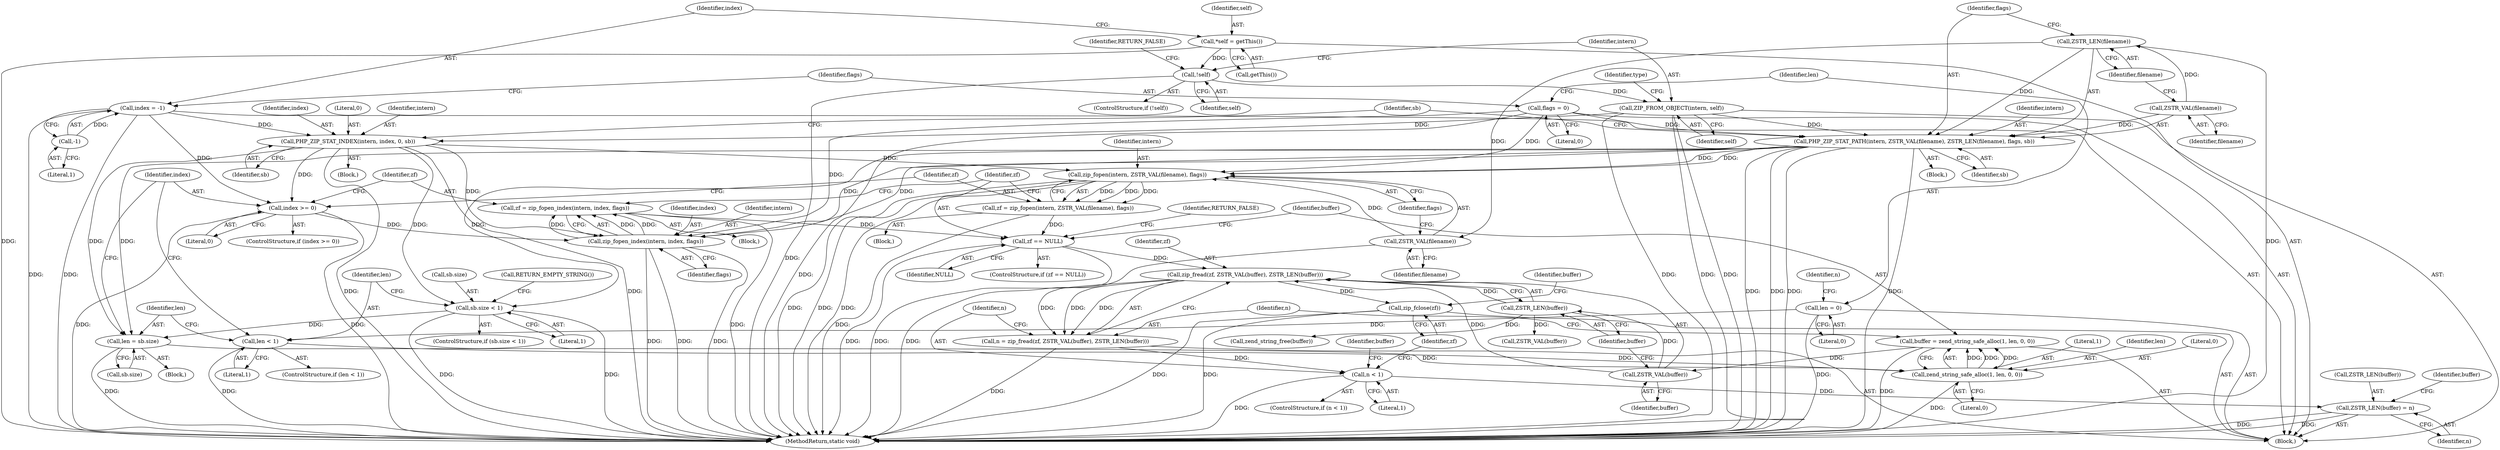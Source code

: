 digraph "0_php-src_3b8d4de300854b3517c7acb239b84f7726c1353c?w=1_0@API" {
"1000241" [label="(Call,zip_fread(zf, ZSTR_VAL(buffer), ZSTR_LEN(buffer)))"];
"1000227" [label="(Call,zf == NULL)"];
"1000211" [label="(Call,zf = zip_fopen_index(intern, index, flags))"];
"1000213" [label="(Call,zip_fopen_index(intern, index, flags))"];
"1000159" [label="(Call,PHP_ZIP_STAT_PATH(intern, ZSTR_VAL(filename), ZSTR_LEN(filename), flags, sb))"];
"1000137" [label="(Call,ZIP_FROM_OBJECT(intern, self))"];
"1000133" [label="(Call,!self)"];
"1000108" [label="(Call,*self = getThis())"];
"1000161" [label="(Call,ZSTR_VAL(filename))"];
"1000163" [label="(Call,ZSTR_LEN(filename))"];
"1000119" [label="(Call,flags = 0)"];
"1000183" [label="(Call,PHP_ZIP_STAT_INDEX(intern, index, 0, sb))"];
"1000114" [label="(Call,index = -1)"];
"1000116" [label="(Call,-1)"];
"1000207" [label="(Call,index >= 0)"];
"1000219" [label="(Call,zf = zip_fopen(intern, ZSTR_VAL(filename), flags))"];
"1000221" [label="(Call,zip_fopen(intern, ZSTR_VAL(filename), flags))"];
"1000223" [label="(Call,ZSTR_VAL(filename))"];
"1000243" [label="(Call,ZSTR_VAL(buffer))"];
"1000232" [label="(Call,buffer = zend_string_safe_alloc(1, len, 0, 0))"];
"1000234" [label="(Call,zend_string_safe_alloc(1, len, 0, 0))"];
"1000201" [label="(Call,len = sb.size)"];
"1000189" [label="(Call,sb.size < 1)"];
"1000197" [label="(Call,len < 1)"];
"1000123" [label="(Call,len = 0)"];
"1000245" [label="(Call,ZSTR_LEN(buffer))"];
"1000239" [label="(Call,n = zip_fread(zf, ZSTR_VAL(buffer), ZSTR_LEN(buffer)))"];
"1000248" [label="(Call,n < 1)"];
"1000263" [label="(Call,ZSTR_LEN(buffer) = n)"];
"1000255" [label="(Call,zip_fclose(zf))"];
"1000242" [label="(Identifier,zf)"];
"1000243" [label="(Call,ZSTR_VAL(buffer))"];
"1000220" [label="(Identifier,zf)"];
"1000186" [label="(Literal,0)"];
"1000232" [label="(Call,buffer = zend_string_safe_alloc(1, len, 0, 0))"];
"1000212" [label="(Identifier,zf)"];
"1000137" [label="(Call,ZIP_FROM_OBJECT(intern, self))"];
"1000117" [label="(Literal,1)"];
"1000213" [label="(Call,zip_fopen_index(intern, index, flags))"];
"1000210" [label="(Block,)"];
"1000219" [label="(Call,zf = zip_fopen(intern, ZSTR_VAL(filename), flags))"];
"1000211" [label="(Call,zf = zip_fopen_index(intern, index, flags))"];
"1000124" [label="(Identifier,len)"];
"1000240" [label="(Identifier,n)"];
"1000162" [label="(Identifier,filename)"];
"1000228" [label="(Identifier,zf)"];
"1000233" [label="(Identifier,buffer)"];
"1000241" [label="(Call,zip_fread(zf, ZSTR_VAL(buffer), ZSTR_LEN(buffer)))"];
"1000116" [label="(Call,-1)"];
"1000195" [label="(Call,RETURN_EMPTY_STRING())"];
"1000115" [label="(Identifier,index)"];
"1000132" [label="(ControlStructure,if (!self))"];
"1000114" [label="(Call,index = -1)"];
"1000209" [label="(Literal,0)"];
"1000234" [label="(Call,zend_string_safe_alloc(1, len, 0, 0))"];
"1000236" [label="(Identifier,len)"];
"1000123" [label="(Call,len = 0)"];
"1000227" [label="(Call,zf == NULL)"];
"1000144" [label="(Block,)"];
"1000247" [label="(ControlStructure,if (n < 1))"];
"1000252" [label="(Call,zend_string_free(buffer))"];
"1000256" [label="(Identifier,zf)"];
"1000215" [label="(Identifier,index)"];
"1000206" [label="(ControlStructure,if (index >= 0))"];
"1000248" [label="(Call,n < 1)"];
"1000109" [label="(Identifier,self)"];
"1000189" [label="(Call,sb.size < 1)"];
"1000120" [label="(Identifier,flags)"];
"1000161" [label="(Call,ZSTR_VAL(filename))"];
"1000142" [label="(Identifier,type)"];
"1000164" [label="(Identifier,filename)"];
"1000119" [label="(Call,flags = 0)"];
"1000136" [label="(Identifier,RETURN_FALSE)"];
"1000216" [label="(Identifier,flags)"];
"1000160" [label="(Identifier,intern)"];
"1000200" [label="(Block,)"];
"1000264" [label="(Call,ZSTR_LEN(buffer))"];
"1000245" [label="(Call,ZSTR_LEN(buffer))"];
"1000168" [label="(Block,)"];
"1000244" [label="(Identifier,buffer)"];
"1000226" [label="(ControlStructure,if (zf == NULL))"];
"1000263" [label="(Call,ZSTR_LEN(buffer) = n)"];
"1000260" [label="(Identifier,buffer)"];
"1000231" [label="(Identifier,RETURN_FALSE)"];
"1000250" [label="(Literal,1)"];
"1000224" [label="(Identifier,filename)"];
"1000130" [label="(Identifier,n)"];
"1000222" [label="(Identifier,intern)"];
"1000249" [label="(Identifier,n)"];
"1000110" [label="(Call,getThis())"];
"1000190" [label="(Call,sb.size)"];
"1000108" [label="(Call,*self = getThis())"];
"1000183" [label="(Call,PHP_ZIP_STAT_INDEX(intern, index, 0, sb))"];
"1000133" [label="(Call,!self)"];
"1000269" [label="(MethodReturn,static void)"];
"1000253" [label="(Identifier,buffer)"];
"1000268" [label="(Identifier,buffer)"];
"1000134" [label="(Identifier,self)"];
"1000105" [label="(Block,)"];
"1000259" [label="(Call,ZSTR_VAL(buffer))"];
"1000208" [label="(Identifier,index)"];
"1000121" [label="(Literal,0)"];
"1000139" [label="(Identifier,self)"];
"1000166" [label="(Identifier,sb)"];
"1000197" [label="(Call,len < 1)"];
"1000188" [label="(ControlStructure,if (sb.size < 1))"];
"1000198" [label="(Identifier,len)"];
"1000196" [label="(ControlStructure,if (len < 1))"];
"1000221" [label="(Call,zip_fopen(intern, ZSTR_VAL(filename), flags))"];
"1000246" [label="(Identifier,buffer)"];
"1000191" [label="(Identifier,sb)"];
"1000223" [label="(Call,ZSTR_VAL(filename))"];
"1000225" [label="(Identifier,flags)"];
"1000165" [label="(Identifier,flags)"];
"1000184" [label="(Identifier,intern)"];
"1000138" [label="(Identifier,intern)"];
"1000214" [label="(Identifier,intern)"];
"1000203" [label="(Call,sb.size)"];
"1000237" [label="(Literal,0)"];
"1000229" [label="(Identifier,NULL)"];
"1000266" [label="(Identifier,n)"];
"1000207" [label="(Call,index >= 0)"];
"1000159" [label="(Call,PHP_ZIP_STAT_PATH(intern, ZSTR_VAL(filename), ZSTR_LEN(filename), flags, sb))"];
"1000187" [label="(Identifier,sb)"];
"1000125" [label="(Literal,0)"];
"1000255" [label="(Call,zip_fclose(zf))"];
"1000163" [label="(Call,ZSTR_LEN(filename))"];
"1000235" [label="(Literal,1)"];
"1000202" [label="(Identifier,len)"];
"1000238" [label="(Literal,0)"];
"1000201" [label="(Call,len = sb.size)"];
"1000218" [label="(Block,)"];
"1000185" [label="(Identifier,index)"];
"1000199" [label="(Literal,1)"];
"1000193" [label="(Literal,1)"];
"1000239" [label="(Call,n = zip_fread(zf, ZSTR_VAL(buffer), ZSTR_LEN(buffer)))"];
"1000241" -> "1000239"  [label="AST: "];
"1000241" -> "1000245"  [label="CFG: "];
"1000242" -> "1000241"  [label="AST: "];
"1000243" -> "1000241"  [label="AST: "];
"1000245" -> "1000241"  [label="AST: "];
"1000239" -> "1000241"  [label="CFG: "];
"1000241" -> "1000239"  [label="DDG: "];
"1000241" -> "1000239"  [label="DDG: "];
"1000241" -> "1000239"  [label="DDG: "];
"1000227" -> "1000241"  [label="DDG: "];
"1000243" -> "1000241"  [label="DDG: "];
"1000245" -> "1000241"  [label="DDG: "];
"1000241" -> "1000255"  [label="DDG: "];
"1000227" -> "1000226"  [label="AST: "];
"1000227" -> "1000229"  [label="CFG: "];
"1000228" -> "1000227"  [label="AST: "];
"1000229" -> "1000227"  [label="AST: "];
"1000231" -> "1000227"  [label="CFG: "];
"1000233" -> "1000227"  [label="CFG: "];
"1000227" -> "1000269"  [label="DDG: "];
"1000227" -> "1000269"  [label="DDG: "];
"1000211" -> "1000227"  [label="DDG: "];
"1000219" -> "1000227"  [label="DDG: "];
"1000211" -> "1000210"  [label="AST: "];
"1000211" -> "1000213"  [label="CFG: "];
"1000212" -> "1000211"  [label="AST: "];
"1000213" -> "1000211"  [label="AST: "];
"1000228" -> "1000211"  [label="CFG: "];
"1000211" -> "1000269"  [label="DDG: "];
"1000213" -> "1000211"  [label="DDG: "];
"1000213" -> "1000211"  [label="DDG: "];
"1000213" -> "1000211"  [label="DDG: "];
"1000213" -> "1000216"  [label="CFG: "];
"1000214" -> "1000213"  [label="AST: "];
"1000215" -> "1000213"  [label="AST: "];
"1000216" -> "1000213"  [label="AST: "];
"1000213" -> "1000269"  [label="DDG: "];
"1000213" -> "1000269"  [label="DDG: "];
"1000213" -> "1000269"  [label="DDG: "];
"1000159" -> "1000213"  [label="DDG: "];
"1000159" -> "1000213"  [label="DDG: "];
"1000183" -> "1000213"  [label="DDG: "];
"1000207" -> "1000213"  [label="DDG: "];
"1000119" -> "1000213"  [label="DDG: "];
"1000159" -> "1000144"  [label="AST: "];
"1000159" -> "1000166"  [label="CFG: "];
"1000160" -> "1000159"  [label="AST: "];
"1000161" -> "1000159"  [label="AST: "];
"1000163" -> "1000159"  [label="AST: "];
"1000165" -> "1000159"  [label="AST: "];
"1000166" -> "1000159"  [label="AST: "];
"1000191" -> "1000159"  [label="CFG: "];
"1000159" -> "1000269"  [label="DDG: "];
"1000159" -> "1000269"  [label="DDG: "];
"1000159" -> "1000269"  [label="DDG: "];
"1000159" -> "1000269"  [label="DDG: "];
"1000137" -> "1000159"  [label="DDG: "];
"1000161" -> "1000159"  [label="DDG: "];
"1000163" -> "1000159"  [label="DDG: "];
"1000119" -> "1000159"  [label="DDG: "];
"1000159" -> "1000189"  [label="DDG: "];
"1000159" -> "1000201"  [label="DDG: "];
"1000159" -> "1000221"  [label="DDG: "];
"1000159" -> "1000221"  [label="DDG: "];
"1000137" -> "1000105"  [label="AST: "];
"1000137" -> "1000139"  [label="CFG: "];
"1000138" -> "1000137"  [label="AST: "];
"1000139" -> "1000137"  [label="AST: "];
"1000142" -> "1000137"  [label="CFG: "];
"1000137" -> "1000269"  [label="DDG: "];
"1000137" -> "1000269"  [label="DDG: "];
"1000137" -> "1000269"  [label="DDG: "];
"1000133" -> "1000137"  [label="DDG: "];
"1000137" -> "1000183"  [label="DDG: "];
"1000133" -> "1000132"  [label="AST: "];
"1000133" -> "1000134"  [label="CFG: "];
"1000134" -> "1000133"  [label="AST: "];
"1000136" -> "1000133"  [label="CFG: "];
"1000138" -> "1000133"  [label="CFG: "];
"1000133" -> "1000269"  [label="DDG: "];
"1000108" -> "1000133"  [label="DDG: "];
"1000108" -> "1000105"  [label="AST: "];
"1000108" -> "1000110"  [label="CFG: "];
"1000109" -> "1000108"  [label="AST: "];
"1000110" -> "1000108"  [label="AST: "];
"1000115" -> "1000108"  [label="CFG: "];
"1000108" -> "1000269"  [label="DDG: "];
"1000161" -> "1000162"  [label="CFG: "];
"1000162" -> "1000161"  [label="AST: "];
"1000164" -> "1000161"  [label="CFG: "];
"1000161" -> "1000163"  [label="DDG: "];
"1000163" -> "1000164"  [label="CFG: "];
"1000164" -> "1000163"  [label="AST: "];
"1000165" -> "1000163"  [label="CFG: "];
"1000163" -> "1000269"  [label="DDG: "];
"1000163" -> "1000223"  [label="DDG: "];
"1000119" -> "1000105"  [label="AST: "];
"1000119" -> "1000121"  [label="CFG: "];
"1000120" -> "1000119"  [label="AST: "];
"1000121" -> "1000119"  [label="AST: "];
"1000124" -> "1000119"  [label="CFG: "];
"1000119" -> "1000269"  [label="DDG: "];
"1000119" -> "1000221"  [label="DDG: "];
"1000183" -> "1000168"  [label="AST: "];
"1000183" -> "1000187"  [label="CFG: "];
"1000184" -> "1000183"  [label="AST: "];
"1000185" -> "1000183"  [label="AST: "];
"1000186" -> "1000183"  [label="AST: "];
"1000187" -> "1000183"  [label="AST: "];
"1000191" -> "1000183"  [label="CFG: "];
"1000183" -> "1000269"  [label="DDG: "];
"1000183" -> "1000269"  [label="DDG: "];
"1000114" -> "1000183"  [label="DDG: "];
"1000183" -> "1000189"  [label="DDG: "];
"1000183" -> "1000201"  [label="DDG: "];
"1000183" -> "1000207"  [label="DDG: "];
"1000183" -> "1000221"  [label="DDG: "];
"1000114" -> "1000105"  [label="AST: "];
"1000114" -> "1000116"  [label="CFG: "];
"1000115" -> "1000114"  [label="AST: "];
"1000116" -> "1000114"  [label="AST: "];
"1000120" -> "1000114"  [label="CFG: "];
"1000114" -> "1000269"  [label="DDG: "];
"1000114" -> "1000269"  [label="DDG: "];
"1000116" -> "1000114"  [label="DDG: "];
"1000114" -> "1000207"  [label="DDG: "];
"1000116" -> "1000117"  [label="CFG: "];
"1000117" -> "1000116"  [label="AST: "];
"1000207" -> "1000206"  [label="AST: "];
"1000207" -> "1000209"  [label="CFG: "];
"1000208" -> "1000207"  [label="AST: "];
"1000209" -> "1000207"  [label="AST: "];
"1000212" -> "1000207"  [label="CFG: "];
"1000220" -> "1000207"  [label="CFG: "];
"1000207" -> "1000269"  [label="DDG: "];
"1000207" -> "1000269"  [label="DDG: "];
"1000219" -> "1000218"  [label="AST: "];
"1000219" -> "1000221"  [label="CFG: "];
"1000220" -> "1000219"  [label="AST: "];
"1000221" -> "1000219"  [label="AST: "];
"1000228" -> "1000219"  [label="CFG: "];
"1000219" -> "1000269"  [label="DDG: "];
"1000221" -> "1000219"  [label="DDG: "];
"1000221" -> "1000219"  [label="DDG: "];
"1000221" -> "1000219"  [label="DDG: "];
"1000221" -> "1000225"  [label="CFG: "];
"1000222" -> "1000221"  [label="AST: "];
"1000223" -> "1000221"  [label="AST: "];
"1000225" -> "1000221"  [label="AST: "];
"1000221" -> "1000269"  [label="DDG: "];
"1000221" -> "1000269"  [label="DDG: "];
"1000221" -> "1000269"  [label="DDG: "];
"1000223" -> "1000221"  [label="DDG: "];
"1000223" -> "1000224"  [label="CFG: "];
"1000224" -> "1000223"  [label="AST: "];
"1000225" -> "1000223"  [label="CFG: "];
"1000223" -> "1000269"  [label="DDG: "];
"1000243" -> "1000244"  [label="CFG: "];
"1000244" -> "1000243"  [label="AST: "];
"1000246" -> "1000243"  [label="CFG: "];
"1000232" -> "1000243"  [label="DDG: "];
"1000243" -> "1000245"  [label="DDG: "];
"1000232" -> "1000105"  [label="AST: "];
"1000232" -> "1000234"  [label="CFG: "];
"1000233" -> "1000232"  [label="AST: "];
"1000234" -> "1000232"  [label="AST: "];
"1000240" -> "1000232"  [label="CFG: "];
"1000232" -> "1000269"  [label="DDG: "];
"1000234" -> "1000232"  [label="DDG: "];
"1000234" -> "1000232"  [label="DDG: "];
"1000234" -> "1000232"  [label="DDG: "];
"1000234" -> "1000238"  [label="CFG: "];
"1000235" -> "1000234"  [label="AST: "];
"1000236" -> "1000234"  [label="AST: "];
"1000237" -> "1000234"  [label="AST: "];
"1000238" -> "1000234"  [label="AST: "];
"1000234" -> "1000269"  [label="DDG: "];
"1000201" -> "1000234"  [label="DDG: "];
"1000197" -> "1000234"  [label="DDG: "];
"1000201" -> "1000200"  [label="AST: "];
"1000201" -> "1000203"  [label="CFG: "];
"1000202" -> "1000201"  [label="AST: "];
"1000203" -> "1000201"  [label="AST: "];
"1000208" -> "1000201"  [label="CFG: "];
"1000201" -> "1000269"  [label="DDG: "];
"1000189" -> "1000201"  [label="DDG: "];
"1000189" -> "1000188"  [label="AST: "];
"1000189" -> "1000193"  [label="CFG: "];
"1000190" -> "1000189"  [label="AST: "];
"1000193" -> "1000189"  [label="AST: "];
"1000195" -> "1000189"  [label="CFG: "];
"1000198" -> "1000189"  [label="CFG: "];
"1000189" -> "1000269"  [label="DDG: "];
"1000189" -> "1000269"  [label="DDG: "];
"1000197" -> "1000196"  [label="AST: "];
"1000197" -> "1000199"  [label="CFG: "];
"1000198" -> "1000197"  [label="AST: "];
"1000199" -> "1000197"  [label="AST: "];
"1000202" -> "1000197"  [label="CFG: "];
"1000208" -> "1000197"  [label="CFG: "];
"1000197" -> "1000269"  [label="DDG: "];
"1000123" -> "1000197"  [label="DDG: "];
"1000123" -> "1000105"  [label="AST: "];
"1000123" -> "1000125"  [label="CFG: "];
"1000124" -> "1000123"  [label="AST: "];
"1000125" -> "1000123"  [label="AST: "];
"1000130" -> "1000123"  [label="CFG: "];
"1000123" -> "1000269"  [label="DDG: "];
"1000245" -> "1000246"  [label="CFG: "];
"1000246" -> "1000245"  [label="AST: "];
"1000245" -> "1000252"  [label="DDG: "];
"1000245" -> "1000259"  [label="DDG: "];
"1000239" -> "1000105"  [label="AST: "];
"1000240" -> "1000239"  [label="AST: "];
"1000249" -> "1000239"  [label="CFG: "];
"1000239" -> "1000269"  [label="DDG: "];
"1000239" -> "1000248"  [label="DDG: "];
"1000248" -> "1000247"  [label="AST: "];
"1000248" -> "1000250"  [label="CFG: "];
"1000249" -> "1000248"  [label="AST: "];
"1000250" -> "1000248"  [label="AST: "];
"1000253" -> "1000248"  [label="CFG: "];
"1000256" -> "1000248"  [label="CFG: "];
"1000248" -> "1000269"  [label="DDG: "];
"1000248" -> "1000263"  [label="DDG: "];
"1000263" -> "1000105"  [label="AST: "];
"1000263" -> "1000266"  [label="CFG: "];
"1000264" -> "1000263"  [label="AST: "];
"1000266" -> "1000263"  [label="AST: "];
"1000268" -> "1000263"  [label="CFG: "];
"1000263" -> "1000269"  [label="DDG: "];
"1000263" -> "1000269"  [label="DDG: "];
"1000255" -> "1000105"  [label="AST: "];
"1000255" -> "1000256"  [label="CFG: "];
"1000256" -> "1000255"  [label="AST: "];
"1000260" -> "1000255"  [label="CFG: "];
"1000255" -> "1000269"  [label="DDG: "];
"1000255" -> "1000269"  [label="DDG: "];
}
